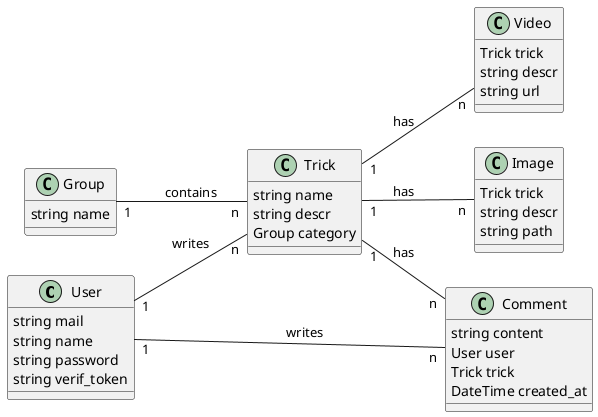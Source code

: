 @startuml
left to right direction

class User {
    string mail
    string name
    string password
    string verif_token
}

class Group {
    string name
}

class Trick {
    string name
    string descr
    Group category
}

class Image {
    Trick trick
    string descr
    string path
}

class Video {
    Trick trick
    string descr
    string url
}

class Comment {
    string content
    User user
    Trick trick
    DateTime created_at
}

User  "1"--"n" Trick :writes
User  "1"--"n" Comment :writes
Trick "1"--"n" Comment :has
Trick "1"--"n" Video :has
Trick "1"--"n" Image :has
Group "1"--"n" Trick :contains

@enduml
